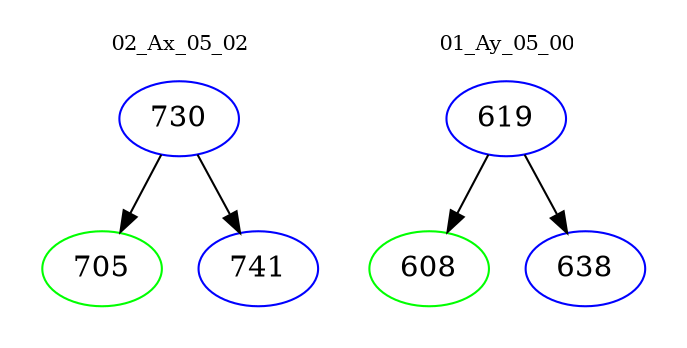 digraph{
subgraph cluster_0 {
color = white
label = "02_Ax_05_02";
fontsize=10;
T0_730 [label="730", color="blue"]
T0_730 -> T0_705 [color="black"]
T0_705 [label="705", color="green"]
T0_730 -> T0_741 [color="black"]
T0_741 [label="741", color="blue"]
}
subgraph cluster_1 {
color = white
label = "01_Ay_05_00";
fontsize=10;
T1_619 [label="619", color="blue"]
T1_619 -> T1_608 [color="black"]
T1_608 [label="608", color="green"]
T1_619 -> T1_638 [color="black"]
T1_638 [label="638", color="blue"]
}
}

